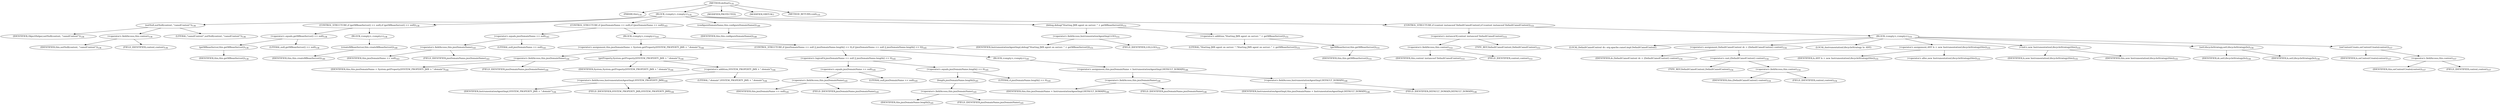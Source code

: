 digraph "doStart" {  
"314" [label = <(METHOD,doStart)<SUB>135</SUB>> ]
"13" [label = <(PARAM,this)<SUB>135</SUB>> ]
"315" [label = <(BLOCK,&lt;empty&gt;,&lt;empty&gt;)<SUB>135</SUB>> ]
"316" [label = <(notNull,notNull(context, &quot;camelContext&quot;))<SUB>136</SUB>> ]
"317" [label = <(IDENTIFIER,ObjectHelper,notNull(context, &quot;camelContext&quot;))<SUB>136</SUB>> ]
"318" [label = <(&lt;operator&gt;.fieldAccess,this.context)<SUB>136</SUB>> ]
"319" [label = <(IDENTIFIER,this,notNull(context, &quot;camelContext&quot;))<SUB>136</SUB>> ]
"320" [label = <(FIELD_IDENTIFIER,context,context)<SUB>136</SUB>> ]
"321" [label = <(LITERAL,&quot;camelContext&quot;,notNull(context, &quot;camelContext&quot;))<SUB>136</SUB>> ]
"322" [label = <(CONTROL_STRUCTURE,if (getMBeanServer() == null),if (getMBeanServer() == null))<SUB>138</SUB>> ]
"323" [label = <(&lt;operator&gt;.equals,getMBeanServer() == null)<SUB>138</SUB>> ]
"324" [label = <(getMBeanServer,this.getMBeanServer())<SUB>138</SUB>> ]
"12" [label = <(IDENTIFIER,this,this.getMBeanServer())<SUB>138</SUB>> ]
"325" [label = <(LITERAL,null,getMBeanServer() == null)<SUB>138</SUB>> ]
"326" [label = <(BLOCK,&lt;empty&gt;,&lt;empty&gt;)<SUB>138</SUB>> ]
"327" [label = <(createMBeanServer,this.createMBeanServer())<SUB>140</SUB>> ]
"14" [label = <(IDENTIFIER,this,this.createMBeanServer())<SUB>140</SUB>> ]
"328" [label = <(CONTROL_STRUCTURE,if (jmxDomainName == null),if (jmxDomainName == null))<SUB>143</SUB>> ]
"329" [label = <(&lt;operator&gt;.equals,jmxDomainName == null)<SUB>143</SUB>> ]
"330" [label = <(&lt;operator&gt;.fieldAccess,this.jmxDomainName)<SUB>143</SUB>> ]
"331" [label = <(IDENTIFIER,this,jmxDomainName == null)<SUB>143</SUB>> ]
"332" [label = <(FIELD_IDENTIFIER,jmxDomainName,jmxDomainName)<SUB>143</SUB>> ]
"333" [label = <(LITERAL,null,jmxDomainName == null)<SUB>143</SUB>> ]
"334" [label = <(BLOCK,&lt;empty&gt;,&lt;empty&gt;)<SUB>143</SUB>> ]
"335" [label = <(&lt;operator&gt;.assignment,this.jmxDomainName = System.getProperty(SYSTEM_PROPERTY_JMX + &quot;.domain&quot;))<SUB>144</SUB>> ]
"336" [label = <(&lt;operator&gt;.fieldAccess,this.jmxDomainName)<SUB>144</SUB>> ]
"337" [label = <(IDENTIFIER,this,this.jmxDomainName = System.getProperty(SYSTEM_PROPERTY_JMX + &quot;.domain&quot;))<SUB>144</SUB>> ]
"338" [label = <(FIELD_IDENTIFIER,jmxDomainName,jmxDomainName)<SUB>144</SUB>> ]
"339" [label = <(getProperty,System.getProperty(SYSTEM_PROPERTY_JMX + &quot;.domain&quot;))<SUB>144</SUB>> ]
"340" [label = <(IDENTIFIER,System,System.getProperty(SYSTEM_PROPERTY_JMX + &quot;.domain&quot;))<SUB>144</SUB>> ]
"341" [label = <(&lt;operator&gt;.addition,SYSTEM_PROPERTY_JMX + &quot;.domain&quot;)<SUB>144</SUB>> ]
"342" [label = <(&lt;operator&gt;.fieldAccess,InstrumentationAgentImpl.SYSTEM_PROPERTY_JMX)<SUB>144</SUB>> ]
"343" [label = <(IDENTIFIER,InstrumentationAgentImpl,SYSTEM_PROPERTY_JMX + &quot;.domain&quot;)<SUB>144</SUB>> ]
"344" [label = <(FIELD_IDENTIFIER,SYSTEM_PROPERTY_JMX,SYSTEM_PROPERTY_JMX)<SUB>144</SUB>> ]
"345" [label = <(LITERAL,&quot;.domain&quot;,SYSTEM_PROPERTY_JMX + &quot;.domain&quot;)<SUB>144</SUB>> ]
"346" [label = <(CONTROL_STRUCTURE,if (jmxDomainName == null || jmxDomainName.length() == 0),if (jmxDomainName == null || jmxDomainName.length() == 0))<SUB>145</SUB>> ]
"347" [label = <(&lt;operator&gt;.logicalOr,jmxDomainName == null || jmxDomainName.length() == 0)<SUB>145</SUB>> ]
"348" [label = <(&lt;operator&gt;.equals,jmxDomainName == null)<SUB>145</SUB>> ]
"349" [label = <(&lt;operator&gt;.fieldAccess,this.jmxDomainName)<SUB>145</SUB>> ]
"350" [label = <(IDENTIFIER,this,jmxDomainName == null)<SUB>145</SUB>> ]
"351" [label = <(FIELD_IDENTIFIER,jmxDomainName,jmxDomainName)<SUB>145</SUB>> ]
"352" [label = <(LITERAL,null,jmxDomainName == null)<SUB>145</SUB>> ]
"353" [label = <(&lt;operator&gt;.equals,jmxDomainName.length() == 0)<SUB>145</SUB>> ]
"354" [label = <(length,jmxDomainName.length())<SUB>145</SUB>> ]
"355" [label = <(&lt;operator&gt;.fieldAccess,this.jmxDomainName)<SUB>145</SUB>> ]
"356" [label = <(IDENTIFIER,this,jmxDomainName.length())<SUB>145</SUB>> ]
"357" [label = <(FIELD_IDENTIFIER,jmxDomainName,jmxDomainName)<SUB>145</SUB>> ]
"358" [label = <(LITERAL,0,jmxDomainName.length() == 0)<SUB>145</SUB>> ]
"359" [label = <(BLOCK,&lt;empty&gt;,&lt;empty&gt;)<SUB>145</SUB>> ]
"360" [label = <(&lt;operator&gt;.assignment,this.jmxDomainName = InstrumentationAgentImpl.DEFAULT_DOMAIN)<SUB>146</SUB>> ]
"361" [label = <(&lt;operator&gt;.fieldAccess,this.jmxDomainName)<SUB>146</SUB>> ]
"362" [label = <(IDENTIFIER,this,this.jmxDomainName = InstrumentationAgentImpl.DEFAULT_DOMAIN)<SUB>146</SUB>> ]
"363" [label = <(FIELD_IDENTIFIER,jmxDomainName,jmxDomainName)<SUB>146</SUB>> ]
"364" [label = <(&lt;operator&gt;.fieldAccess,InstrumentationAgentImpl.DEFAULT_DOMAIN)<SUB>146</SUB>> ]
"365" [label = <(IDENTIFIER,InstrumentationAgentImpl,this.jmxDomainName = InstrumentationAgentImpl.DEFAULT_DOMAIN)<SUB>146</SUB>> ]
"366" [label = <(FIELD_IDENTIFIER,DEFAULT_DOMAIN,DEFAULT_DOMAIN)<SUB>146</SUB>> ]
"367" [label = <(configureDomainName,this.configureDomainName())<SUB>149</SUB>> ]
"15" [label = <(IDENTIFIER,this,this.configureDomainName())<SUB>149</SUB>> ]
"368" [label = <(debug,debug(&quot;Starting JMX agent on server: &quot; + getMBeanServer()))<SUB>151</SUB>> ]
"369" [label = <(&lt;operator&gt;.fieldAccess,InstrumentationAgentImpl.LOG)<SUB>151</SUB>> ]
"370" [label = <(IDENTIFIER,InstrumentationAgentImpl,debug(&quot;Starting JMX agent on server: &quot; + getMBeanServer()))<SUB>151</SUB>> ]
"371" [label = <(FIELD_IDENTIFIER,LOG,LOG)<SUB>151</SUB>> ]
"372" [label = <(&lt;operator&gt;.addition,&quot;Starting JMX agent on server: &quot; + getMBeanServer())<SUB>151</SUB>> ]
"373" [label = <(LITERAL,&quot;Starting JMX agent on server: &quot;,&quot;Starting JMX agent on server: &quot; + getMBeanServer())<SUB>151</SUB>> ]
"374" [label = <(getMBeanServer,this.getMBeanServer())<SUB>151</SUB>> ]
"16" [label = <(IDENTIFIER,this,this.getMBeanServer())<SUB>151</SUB>> ]
"375" [label = <(CONTROL_STRUCTURE,if (context instanceof DefaultCamelContext),if (context instanceof DefaultCamelContext))<SUB>153</SUB>> ]
"376" [label = <(&lt;operator&gt;.instanceOf,context instanceof DefaultCamelContext)<SUB>153</SUB>> ]
"377" [label = <(&lt;operator&gt;.fieldAccess,this.context)<SUB>153</SUB>> ]
"378" [label = <(IDENTIFIER,this,context instanceof DefaultCamelContext)<SUB>153</SUB>> ]
"379" [label = <(FIELD_IDENTIFIER,context,context)<SUB>153</SUB>> ]
"380" [label = <(TYPE_REF,DefaultCamelContext,DefaultCamelContext)<SUB>153</SUB>> ]
"381" [label = <(BLOCK,&lt;empty&gt;,&lt;empty&gt;)<SUB>153</SUB>> ]
"382" [label = <(LOCAL,DefaultCamelContext dc: org.apache.camel.impl.DefaultCamelContext)> ]
"383" [label = <(&lt;operator&gt;.assignment,DefaultCamelContext dc = (DefaultCamelContext) context)<SUB>154</SUB>> ]
"384" [label = <(IDENTIFIER,dc,DefaultCamelContext dc = (DefaultCamelContext) context)<SUB>154</SUB>> ]
"385" [label = <(&lt;operator&gt;.cast,(DefaultCamelContext) context)<SUB>154</SUB>> ]
"386" [label = <(TYPE_REF,DefaultCamelContext,DefaultCamelContext)<SUB>154</SUB>> ]
"387" [label = <(&lt;operator&gt;.fieldAccess,this.context)<SUB>154</SUB>> ]
"388" [label = <(IDENTIFIER,this,(DefaultCamelContext) context)<SUB>154</SUB>> ]
"389" [label = <(FIELD_IDENTIFIER,context,context)<SUB>154</SUB>> ]
"19" [label = <(LOCAL,InstrumentationLifecycleStrategy ls: ANY)> ]
"390" [label = <(&lt;operator&gt;.assignment,ANY ls = new InstrumentationLifecycleStrategy(this))<SUB>155</SUB>> ]
"391" [label = <(IDENTIFIER,ls,ANY ls = new InstrumentationLifecycleStrategy(this))<SUB>155</SUB>> ]
"392" [label = <(&lt;operator&gt;.alloc,new InstrumentationLifecycleStrategy(this))<SUB>155</SUB>> ]
"393" [label = <(&lt;init&gt;,new InstrumentationLifecycleStrategy(this))<SUB>155</SUB>> ]
"18" [label = <(IDENTIFIER,ls,new InstrumentationLifecycleStrategy(this))<SUB>155</SUB>> ]
"17" [label = <(IDENTIFIER,this,new InstrumentationLifecycleStrategy(this))<SUB>155</SUB>> ]
"394" [label = <(setLifecycleStrategy,setLifecycleStrategy(ls))<SUB>156</SUB>> ]
"395" [label = <(IDENTIFIER,dc,setLifecycleStrategy(ls))<SUB>156</SUB>> ]
"396" [label = <(IDENTIFIER,ls,setLifecycleStrategy(ls))<SUB>156</SUB>> ]
"397" [label = <(onContextCreate,onContextCreate(context))<SUB>157</SUB>> ]
"398" [label = <(IDENTIFIER,ls,onContextCreate(context))<SUB>157</SUB>> ]
"399" [label = <(&lt;operator&gt;.fieldAccess,this.context)<SUB>157</SUB>> ]
"400" [label = <(IDENTIFIER,this,onContextCreate(context))<SUB>157</SUB>> ]
"401" [label = <(FIELD_IDENTIFIER,context,context)<SUB>157</SUB>> ]
"402" [label = <(MODIFIER,PROTECTED)> ]
"403" [label = <(MODIFIER,VIRTUAL)> ]
"404" [label = <(METHOD_RETURN,void)<SUB>135</SUB>> ]
  "314" -> "13" 
  "314" -> "315" 
  "314" -> "402" 
  "314" -> "403" 
  "314" -> "404" 
  "315" -> "316" 
  "315" -> "322" 
  "315" -> "328" 
  "315" -> "367" 
  "315" -> "368" 
  "315" -> "375" 
  "316" -> "317" 
  "316" -> "318" 
  "316" -> "321" 
  "318" -> "319" 
  "318" -> "320" 
  "322" -> "323" 
  "322" -> "326" 
  "323" -> "324" 
  "323" -> "325" 
  "324" -> "12" 
  "326" -> "327" 
  "327" -> "14" 
  "328" -> "329" 
  "328" -> "334" 
  "329" -> "330" 
  "329" -> "333" 
  "330" -> "331" 
  "330" -> "332" 
  "334" -> "335" 
  "334" -> "346" 
  "335" -> "336" 
  "335" -> "339" 
  "336" -> "337" 
  "336" -> "338" 
  "339" -> "340" 
  "339" -> "341" 
  "341" -> "342" 
  "341" -> "345" 
  "342" -> "343" 
  "342" -> "344" 
  "346" -> "347" 
  "346" -> "359" 
  "347" -> "348" 
  "347" -> "353" 
  "348" -> "349" 
  "348" -> "352" 
  "349" -> "350" 
  "349" -> "351" 
  "353" -> "354" 
  "353" -> "358" 
  "354" -> "355" 
  "355" -> "356" 
  "355" -> "357" 
  "359" -> "360" 
  "360" -> "361" 
  "360" -> "364" 
  "361" -> "362" 
  "361" -> "363" 
  "364" -> "365" 
  "364" -> "366" 
  "367" -> "15" 
  "368" -> "369" 
  "368" -> "372" 
  "369" -> "370" 
  "369" -> "371" 
  "372" -> "373" 
  "372" -> "374" 
  "374" -> "16" 
  "375" -> "376" 
  "375" -> "381" 
  "376" -> "377" 
  "376" -> "380" 
  "377" -> "378" 
  "377" -> "379" 
  "381" -> "382" 
  "381" -> "383" 
  "381" -> "19" 
  "381" -> "390" 
  "381" -> "393" 
  "381" -> "394" 
  "381" -> "397" 
  "383" -> "384" 
  "383" -> "385" 
  "385" -> "386" 
  "385" -> "387" 
  "387" -> "388" 
  "387" -> "389" 
  "390" -> "391" 
  "390" -> "392" 
  "393" -> "18" 
  "393" -> "17" 
  "394" -> "395" 
  "394" -> "396" 
  "397" -> "398" 
  "397" -> "399" 
  "399" -> "400" 
  "399" -> "401" 
}
